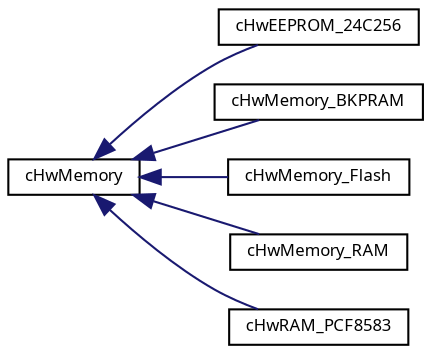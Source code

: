 digraph "Graphical Class Hierarchy"
{
  edge [fontname="Sans",fontsize="8",labelfontname="Sans",labelfontsize="8"];
  node [fontname="Sans",fontsize="8",shape=record];
  rankdir="LR";
  Node1 [label="cHwMemory",height=0.2,width=0.4,color="black", fillcolor="white", style="filled",URL="$classc_hw_memory.html",tooltip="Abstract class supporting non volatile memory. "];
  Node1 -> Node2 [dir="back",color="midnightblue",fontsize="8",style="solid",fontname="Sans"];
  Node2 [label="cHwEEPROM_24C256",height=0.2,width=0.4,color="black", fillcolor="white", style="filled",URL="$classc_hw_e_e_p_r_o_m__24_c256.html",tooltip="Implementation of EEPROM 24C256. "];
  Node1 -> Node3 [dir="back",color="midnightblue",fontsize="8",style="solid",fontname="Sans"];
  Node3 [label="cHwMemory_BKPRAM",height=0.2,width=0.4,color="black", fillcolor="white", style="filled",URL="$classc_hw_memory___b_k_p_r_a_m.html",tooltip="Implementation of the battery buffered RAM. "];
  Node1 -> Node4 [dir="back",color="midnightblue",fontsize="8",style="solid",fontname="Sans"];
  Node4 [label="cHwMemory_Flash",height=0.2,width=0.4,color="black", fillcolor="white", style="filled",URL="$classc_hw_memory___flash.html",tooltip="Implementation of the Flash-RAM as a cHwMemory class. "];
  Node1 -> Node5 [dir="back",color="midnightblue",fontsize="8",style="solid",fontname="Sans"];
  Node5 [label="cHwMemory_RAM",height=0.2,width=0.4,color="black", fillcolor="white", style="filled",URL="$classc_hw_memory___r_a_m.html",tooltip="Implementation of the battery buffered RAM. "];
  Node1 -> Node6 [dir="back",color="midnightblue",fontsize="8",style="solid",fontname="Sans"];
  Node6 [label="cHwRAM_PCF8583",height=0.2,width=0.4,color="black", fillcolor="white", style="filled",URL="$classc_hw_r_a_m___p_c_f8583.html",tooltip="Implementation of battery buffered RAM PCF8583. "];
}
